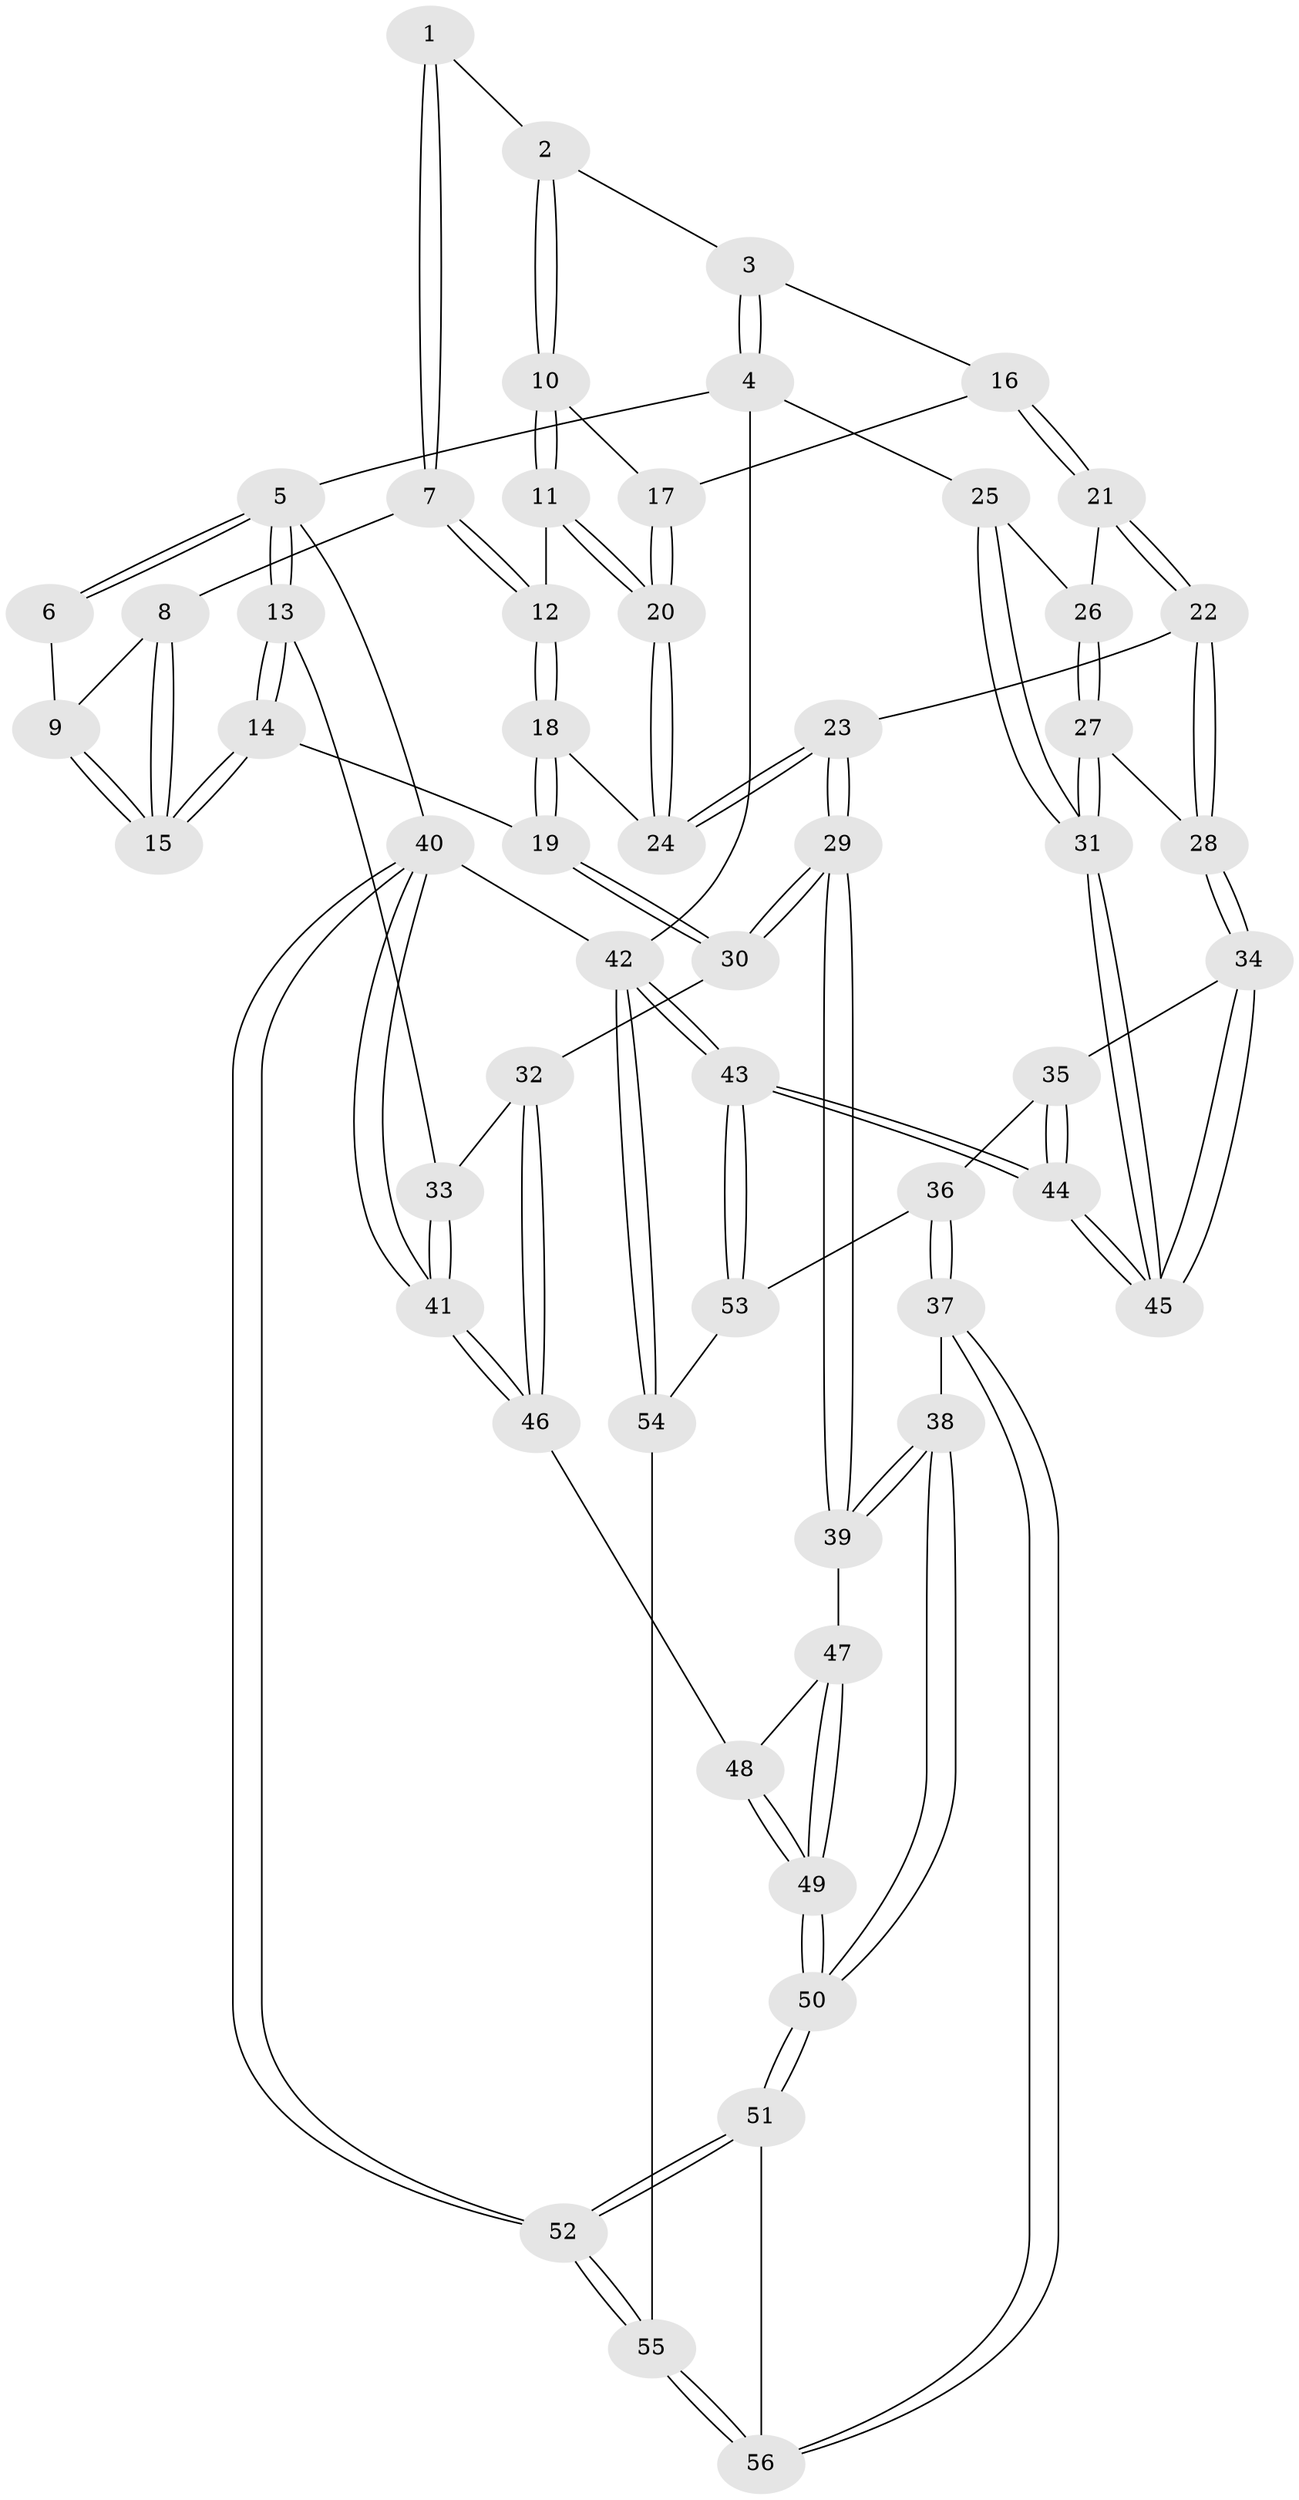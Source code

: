 // Generated by graph-tools (version 1.1) at 2025/27/03/09/25 03:27:06]
// undirected, 56 vertices, 137 edges
graph export_dot {
graph [start="1"]
  node [color=gray90,style=filled];
  1 [pos="+0.5477061889840829+0"];
  2 [pos="+0.8176937861748731+0"];
  3 [pos="+1+0"];
  4 [pos="+1+0"];
  5 [pos="+0+0"];
  6 [pos="+0.263339975030639+0"];
  7 [pos="+0.5043231561174856+0.07400317973157834"];
  8 [pos="+0.44924357154217553+0.08823745653098714"];
  9 [pos="+0.23516238440802364+0.06143798620808703"];
  10 [pos="+0.797367405277537+0.07972779666910292"];
  11 [pos="+0.6474458623632109+0.24205225718201165"];
  12 [pos="+0.5095232463811548+0.0914548036866343"];
  13 [pos="+0+0.3492564761048995"];
  14 [pos="+0.06332164431500066+0.34065458131887305"];
  15 [pos="+0.09395960596464666+0.3044213623806344"];
  16 [pos="+0.8850808170467817+0.20982419808286978"];
  17 [pos="+0.8742509166677319+0.20512183095921302"];
  18 [pos="+0.4003714364255205+0.3021720817243422"];
  19 [pos="+0.2616084899429611+0.40558994441167834"];
  20 [pos="+0.6657556198447577+0.3055287792080182"];
  21 [pos="+1+0.30635196795404096"];
  22 [pos="+0.7072648466239618+0.4699626526565216"];
  23 [pos="+0.6920488265247686+0.4645245268664579"];
  24 [pos="+0.6639664685843566+0.34429070894439634"];
  25 [pos="+1+0.30541384162804375"];
  26 [pos="+1+0.30804197967694175"];
  27 [pos="+0.8755147866360109+0.577813143037216"];
  28 [pos="+0.8113771790467506+0.5844247933120318"];
  29 [pos="+0.4649845835598689+0.6006156925481996"];
  30 [pos="+0.43075321374585557+0.572918688651299"];
  31 [pos="+1+0.5784742474559317"];
  32 [pos="+0.1429023618562343+0.6902177796668547"];
  33 [pos="+0+0.3694023300920395"];
  34 [pos="+0.8173797643963024+0.6862818228121336"];
  35 [pos="+0.7560853905125454+0.7956945511308047"];
  36 [pos="+0.6915937457274767+0.8393483949279146"];
  37 [pos="+0.5998938719878013+0.8659241991152695"];
  38 [pos="+0.5143419050910453+0.7807408399058949"];
  39 [pos="+0.46421374604305654+0.6223255791462045"];
  40 [pos="+0+1"];
  41 [pos="+0+1"];
  42 [pos="+1+1"];
  43 [pos="+1+1"];
  44 [pos="+1+1"];
  45 [pos="+1+0.9407385602519437"];
  46 [pos="+0.15187284177038443+0.7270923248908006"];
  47 [pos="+0.44098617977360366+0.6371629311010828"];
  48 [pos="+0.1569630036010529+0.7305654632851057"];
  49 [pos="+0.22881014372670586+0.8176289416269672"];
  50 [pos="+0.24729534859091584+0.9650469236344109"];
  51 [pos="+0.23761486378515984+0.9877734462624106"];
  52 [pos="+0.04594673511522235+1"];
  53 [pos="+0.7838552167475652+0.9235923993855455"];
  54 [pos="+0.7681531387115934+1"];
  55 [pos="+0.6051227826041145+1"];
  56 [pos="+0.5956144070526724+0.947624757713708"];
  1 -- 2;
  1 -- 7;
  1 -- 7;
  2 -- 3;
  2 -- 10;
  2 -- 10;
  3 -- 4;
  3 -- 4;
  3 -- 16;
  4 -- 5;
  4 -- 25;
  4 -- 42;
  5 -- 6;
  5 -- 6;
  5 -- 13;
  5 -- 13;
  5 -- 40;
  6 -- 9;
  7 -- 8;
  7 -- 12;
  7 -- 12;
  8 -- 9;
  8 -- 15;
  8 -- 15;
  9 -- 15;
  9 -- 15;
  10 -- 11;
  10 -- 11;
  10 -- 17;
  11 -- 12;
  11 -- 20;
  11 -- 20;
  12 -- 18;
  12 -- 18;
  13 -- 14;
  13 -- 14;
  13 -- 33;
  14 -- 15;
  14 -- 15;
  14 -- 19;
  16 -- 17;
  16 -- 21;
  16 -- 21;
  17 -- 20;
  17 -- 20;
  18 -- 19;
  18 -- 19;
  18 -- 24;
  19 -- 30;
  19 -- 30;
  20 -- 24;
  20 -- 24;
  21 -- 22;
  21 -- 22;
  21 -- 26;
  22 -- 23;
  22 -- 28;
  22 -- 28;
  23 -- 24;
  23 -- 24;
  23 -- 29;
  23 -- 29;
  25 -- 26;
  25 -- 31;
  25 -- 31;
  26 -- 27;
  26 -- 27;
  27 -- 28;
  27 -- 31;
  27 -- 31;
  28 -- 34;
  28 -- 34;
  29 -- 30;
  29 -- 30;
  29 -- 39;
  29 -- 39;
  30 -- 32;
  31 -- 45;
  31 -- 45;
  32 -- 33;
  32 -- 46;
  32 -- 46;
  33 -- 41;
  33 -- 41;
  34 -- 35;
  34 -- 45;
  34 -- 45;
  35 -- 36;
  35 -- 44;
  35 -- 44;
  36 -- 37;
  36 -- 37;
  36 -- 53;
  37 -- 38;
  37 -- 56;
  37 -- 56;
  38 -- 39;
  38 -- 39;
  38 -- 50;
  38 -- 50;
  39 -- 47;
  40 -- 41;
  40 -- 41;
  40 -- 52;
  40 -- 52;
  40 -- 42;
  41 -- 46;
  41 -- 46;
  42 -- 43;
  42 -- 43;
  42 -- 54;
  42 -- 54;
  43 -- 44;
  43 -- 44;
  43 -- 53;
  43 -- 53;
  44 -- 45;
  44 -- 45;
  46 -- 48;
  47 -- 48;
  47 -- 49;
  47 -- 49;
  48 -- 49;
  48 -- 49;
  49 -- 50;
  49 -- 50;
  50 -- 51;
  50 -- 51;
  51 -- 52;
  51 -- 52;
  51 -- 56;
  52 -- 55;
  52 -- 55;
  53 -- 54;
  54 -- 55;
  55 -- 56;
  55 -- 56;
}
